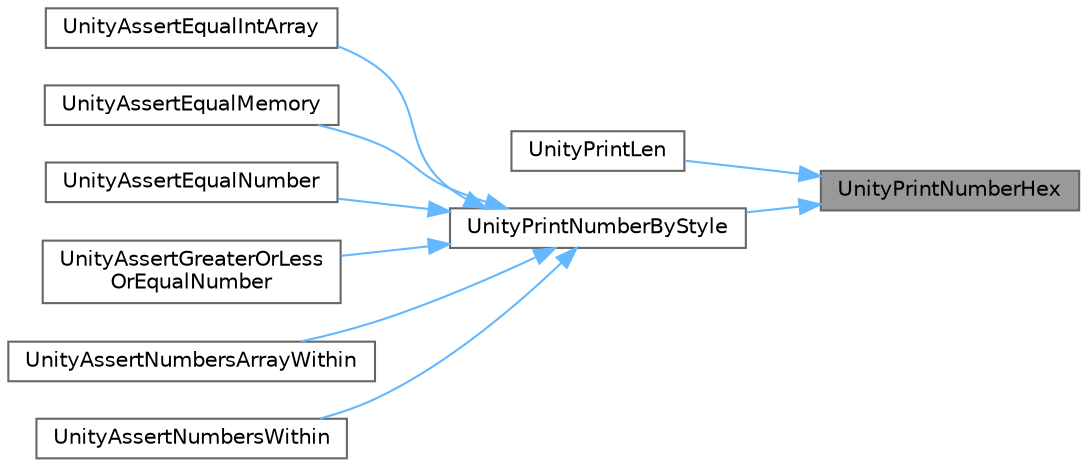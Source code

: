 digraph "UnityPrintNumberHex"
{
 // LATEX_PDF_SIZE
  bgcolor="transparent";
  edge [fontname=Helvetica,fontsize=10,labelfontname=Helvetica,labelfontsize=10];
  node [fontname=Helvetica,fontsize=10,shape=box,height=0.2,width=0.4];
  rankdir="RL";
  Node1 [label="UnityPrintNumberHex",height=0.2,width=0.4,color="gray40", fillcolor="grey60", style="filled", fontcolor="black",tooltip=" "];
  Node1 -> Node2 [dir="back",color="steelblue1",style="solid"];
  Node2 [label="UnityPrintLen",height=0.2,width=0.4,color="grey40", fillcolor="white", style="filled",URL="$unity_8c.html#a780817a15f2437360bd593c8fa7a1481",tooltip=" "];
  Node1 -> Node3 [dir="back",color="steelblue1",style="solid"];
  Node3 [label="UnityPrintNumberByStyle",height=0.2,width=0.4,color="grey40", fillcolor="white", style="filled",URL="$unity_8c.html#a83c7c7072b2f0e3cce93e56960da46e7",tooltip=" "];
  Node3 -> Node4 [dir="back",color="steelblue1",style="solid"];
  Node4 [label="UnityAssertEqualIntArray",height=0.2,width=0.4,color="grey40", fillcolor="white", style="filled",URL="$unity_8c.html#a5d36ae0ba6becafccda94364caf61adf",tooltip=" "];
  Node3 -> Node5 [dir="back",color="steelblue1",style="solid"];
  Node5 [label="UnityAssertEqualMemory",height=0.2,width=0.4,color="grey40", fillcolor="white", style="filled",URL="$unity_8c.html#a18b674bf204871eb5ab27f86405983f3",tooltip=" "];
  Node3 -> Node6 [dir="back",color="steelblue1",style="solid"];
  Node6 [label="UnityAssertEqualNumber",height=0.2,width=0.4,color="grey40", fillcolor="white", style="filled",URL="$unity_8c.html#a3f437686c9739ec3ed42d9fb640b4d1c",tooltip=" "];
  Node3 -> Node7 [dir="back",color="steelblue1",style="solid"];
  Node7 [label="UnityAssertGreaterOrLess\lOrEqualNumber",height=0.2,width=0.4,color="grey40", fillcolor="white", style="filled",URL="$unity_8c.html#a8a4659ab2a526ca3c93b7faf22bbf4b7",tooltip=" "];
  Node3 -> Node8 [dir="back",color="steelblue1",style="solid"];
  Node8 [label="UnityAssertNumbersArrayWithin",height=0.2,width=0.4,color="grey40", fillcolor="white", style="filled",URL="$unity_8c.html#a7125230f609e287bbe574be8ea46d1e3",tooltip=" "];
  Node3 -> Node9 [dir="back",color="steelblue1",style="solid"];
  Node9 [label="UnityAssertNumbersWithin",height=0.2,width=0.4,color="grey40", fillcolor="white", style="filled",URL="$unity_8c.html#a1edf5167aa7021aba92c523328e8fa61",tooltip=" "];
}
